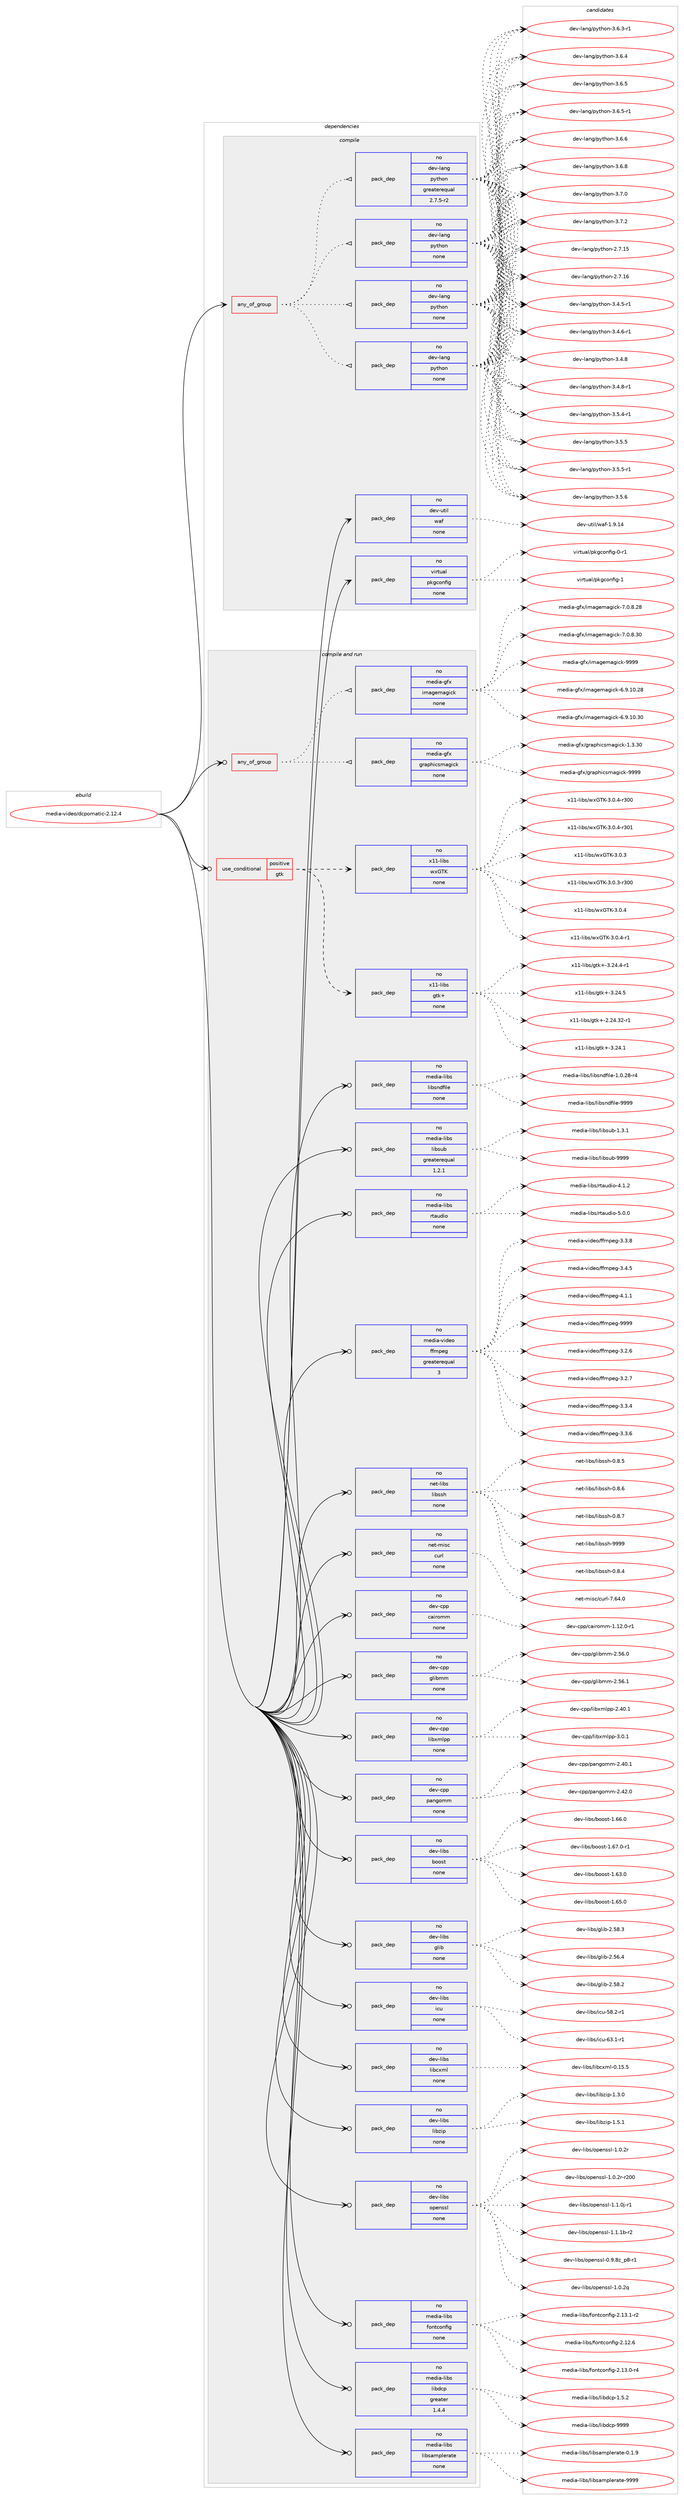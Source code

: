 digraph prolog {

# *************
# Graph options
# *************

newrank=true;
concentrate=true;
compound=true;
graph [rankdir=LR,fontname=Helvetica,fontsize=10,ranksep=1.5];#, ranksep=2.5, nodesep=0.2];
edge  [arrowhead=vee];
node  [fontname=Helvetica,fontsize=10];

# **********
# The ebuild
# **********

subgraph cluster_leftcol {
color=gray;
rank=same;
label=<<i>ebuild</i>>;
id [label="media-video/dcpomatic-2.12.4", color=red, width=4, href="../media-video/dcpomatic-2.12.4.svg"];
}

# ****************
# The dependencies
# ****************

subgraph cluster_midcol {
color=gray;
label=<<i>dependencies</i>>;
subgraph cluster_compile {
fillcolor="#eeeeee";
style=filled;
label=<<i>compile</i>>;
subgraph any25638 {
dependency1635309 [label=<<TABLE BORDER="0" CELLBORDER="1" CELLSPACING="0" CELLPADDING="4"><TR><TD CELLPADDING="10">any_of_group</TD></TR></TABLE>>, shape=none, color=red];subgraph pack1169467 {
dependency1635310 [label=<<TABLE BORDER="0" CELLBORDER="1" CELLSPACING="0" CELLPADDING="4" WIDTH="220"><TR><TD ROWSPAN="6" CELLPADDING="30">pack_dep</TD></TR><TR><TD WIDTH="110">no</TD></TR><TR><TD>dev-lang</TD></TR><TR><TD>python</TD></TR><TR><TD>none</TD></TR><TR><TD></TD></TR></TABLE>>, shape=none, color=blue];
}
dependency1635309:e -> dependency1635310:w [weight=20,style="dotted",arrowhead="oinv"];
subgraph pack1169468 {
dependency1635311 [label=<<TABLE BORDER="0" CELLBORDER="1" CELLSPACING="0" CELLPADDING="4" WIDTH="220"><TR><TD ROWSPAN="6" CELLPADDING="30">pack_dep</TD></TR><TR><TD WIDTH="110">no</TD></TR><TR><TD>dev-lang</TD></TR><TR><TD>python</TD></TR><TR><TD>none</TD></TR><TR><TD></TD></TR></TABLE>>, shape=none, color=blue];
}
dependency1635309:e -> dependency1635311:w [weight=20,style="dotted",arrowhead="oinv"];
subgraph pack1169469 {
dependency1635312 [label=<<TABLE BORDER="0" CELLBORDER="1" CELLSPACING="0" CELLPADDING="4" WIDTH="220"><TR><TD ROWSPAN="6" CELLPADDING="30">pack_dep</TD></TR><TR><TD WIDTH="110">no</TD></TR><TR><TD>dev-lang</TD></TR><TR><TD>python</TD></TR><TR><TD>none</TD></TR><TR><TD></TD></TR></TABLE>>, shape=none, color=blue];
}
dependency1635309:e -> dependency1635312:w [weight=20,style="dotted",arrowhead="oinv"];
subgraph pack1169470 {
dependency1635313 [label=<<TABLE BORDER="0" CELLBORDER="1" CELLSPACING="0" CELLPADDING="4" WIDTH="220"><TR><TD ROWSPAN="6" CELLPADDING="30">pack_dep</TD></TR><TR><TD WIDTH="110">no</TD></TR><TR><TD>dev-lang</TD></TR><TR><TD>python</TD></TR><TR><TD>greaterequal</TD></TR><TR><TD>2.7.5-r2</TD></TR></TABLE>>, shape=none, color=blue];
}
dependency1635309:e -> dependency1635313:w [weight=20,style="dotted",arrowhead="oinv"];
}
id:e -> dependency1635309:w [weight=20,style="solid",arrowhead="vee"];
subgraph pack1169471 {
dependency1635314 [label=<<TABLE BORDER="0" CELLBORDER="1" CELLSPACING="0" CELLPADDING="4" WIDTH="220"><TR><TD ROWSPAN="6" CELLPADDING="30">pack_dep</TD></TR><TR><TD WIDTH="110">no</TD></TR><TR><TD>dev-util</TD></TR><TR><TD>waf</TD></TR><TR><TD>none</TD></TR><TR><TD></TD></TR></TABLE>>, shape=none, color=blue];
}
id:e -> dependency1635314:w [weight=20,style="solid",arrowhead="vee"];
subgraph pack1169472 {
dependency1635315 [label=<<TABLE BORDER="0" CELLBORDER="1" CELLSPACING="0" CELLPADDING="4" WIDTH="220"><TR><TD ROWSPAN="6" CELLPADDING="30">pack_dep</TD></TR><TR><TD WIDTH="110">no</TD></TR><TR><TD>virtual</TD></TR><TR><TD>pkgconfig</TD></TR><TR><TD>none</TD></TR><TR><TD></TD></TR></TABLE>>, shape=none, color=blue];
}
id:e -> dependency1635315:w [weight=20,style="solid",arrowhead="vee"];
}
subgraph cluster_compileandrun {
fillcolor="#eeeeee";
style=filled;
label=<<i>compile and run</i>>;
subgraph any25639 {
dependency1635316 [label=<<TABLE BORDER="0" CELLBORDER="1" CELLSPACING="0" CELLPADDING="4"><TR><TD CELLPADDING="10">any_of_group</TD></TR></TABLE>>, shape=none, color=red];subgraph pack1169473 {
dependency1635317 [label=<<TABLE BORDER="0" CELLBORDER="1" CELLSPACING="0" CELLPADDING="4" WIDTH="220"><TR><TD ROWSPAN="6" CELLPADDING="30">pack_dep</TD></TR><TR><TD WIDTH="110">no</TD></TR><TR><TD>media-gfx</TD></TR><TR><TD>graphicsmagick</TD></TR><TR><TD>none</TD></TR><TR><TD></TD></TR></TABLE>>, shape=none, color=blue];
}
dependency1635316:e -> dependency1635317:w [weight=20,style="dotted",arrowhead="oinv"];
subgraph pack1169474 {
dependency1635318 [label=<<TABLE BORDER="0" CELLBORDER="1" CELLSPACING="0" CELLPADDING="4" WIDTH="220"><TR><TD ROWSPAN="6" CELLPADDING="30">pack_dep</TD></TR><TR><TD WIDTH="110">no</TD></TR><TR><TD>media-gfx</TD></TR><TR><TD>imagemagick</TD></TR><TR><TD>none</TD></TR><TR><TD></TD></TR></TABLE>>, shape=none, color=blue];
}
dependency1635316:e -> dependency1635318:w [weight=20,style="dotted",arrowhead="oinv"];
}
id:e -> dependency1635316:w [weight=20,style="solid",arrowhead="odotvee"];
subgraph cond439434 {
dependency1635319 [label=<<TABLE BORDER="0" CELLBORDER="1" CELLSPACING="0" CELLPADDING="4"><TR><TD ROWSPAN="3" CELLPADDING="10">use_conditional</TD></TR><TR><TD>positive</TD></TR><TR><TD>gtk</TD></TR></TABLE>>, shape=none, color=red];
subgraph pack1169475 {
dependency1635320 [label=<<TABLE BORDER="0" CELLBORDER="1" CELLSPACING="0" CELLPADDING="4" WIDTH="220"><TR><TD ROWSPAN="6" CELLPADDING="30">pack_dep</TD></TR><TR><TD WIDTH="110">no</TD></TR><TR><TD>x11-libs</TD></TR><TR><TD>gtk+</TD></TR><TR><TD>none</TD></TR><TR><TD></TD></TR></TABLE>>, shape=none, color=blue];
}
dependency1635319:e -> dependency1635320:w [weight=20,style="dashed",arrowhead="vee"];
subgraph pack1169476 {
dependency1635321 [label=<<TABLE BORDER="0" CELLBORDER="1" CELLSPACING="0" CELLPADDING="4" WIDTH="220"><TR><TD ROWSPAN="6" CELLPADDING="30">pack_dep</TD></TR><TR><TD WIDTH="110">no</TD></TR><TR><TD>x11-libs</TD></TR><TR><TD>wxGTK</TD></TR><TR><TD>none</TD></TR><TR><TD></TD></TR></TABLE>>, shape=none, color=blue];
}
dependency1635319:e -> dependency1635321:w [weight=20,style="dashed",arrowhead="vee"];
}
id:e -> dependency1635319:w [weight=20,style="solid",arrowhead="odotvee"];
subgraph pack1169477 {
dependency1635322 [label=<<TABLE BORDER="0" CELLBORDER="1" CELLSPACING="0" CELLPADDING="4" WIDTH="220"><TR><TD ROWSPAN="6" CELLPADDING="30">pack_dep</TD></TR><TR><TD WIDTH="110">no</TD></TR><TR><TD>dev-cpp</TD></TR><TR><TD>cairomm</TD></TR><TR><TD>none</TD></TR><TR><TD></TD></TR></TABLE>>, shape=none, color=blue];
}
id:e -> dependency1635322:w [weight=20,style="solid",arrowhead="odotvee"];
subgraph pack1169478 {
dependency1635323 [label=<<TABLE BORDER="0" CELLBORDER="1" CELLSPACING="0" CELLPADDING="4" WIDTH="220"><TR><TD ROWSPAN="6" CELLPADDING="30">pack_dep</TD></TR><TR><TD WIDTH="110">no</TD></TR><TR><TD>dev-cpp</TD></TR><TR><TD>glibmm</TD></TR><TR><TD>none</TD></TR><TR><TD></TD></TR></TABLE>>, shape=none, color=blue];
}
id:e -> dependency1635323:w [weight=20,style="solid",arrowhead="odotvee"];
subgraph pack1169479 {
dependency1635324 [label=<<TABLE BORDER="0" CELLBORDER="1" CELLSPACING="0" CELLPADDING="4" WIDTH="220"><TR><TD ROWSPAN="6" CELLPADDING="30">pack_dep</TD></TR><TR><TD WIDTH="110">no</TD></TR><TR><TD>dev-cpp</TD></TR><TR><TD>libxmlpp</TD></TR><TR><TD>none</TD></TR><TR><TD></TD></TR></TABLE>>, shape=none, color=blue];
}
id:e -> dependency1635324:w [weight=20,style="solid",arrowhead="odotvee"];
subgraph pack1169480 {
dependency1635325 [label=<<TABLE BORDER="0" CELLBORDER="1" CELLSPACING="0" CELLPADDING="4" WIDTH="220"><TR><TD ROWSPAN="6" CELLPADDING="30">pack_dep</TD></TR><TR><TD WIDTH="110">no</TD></TR><TR><TD>dev-cpp</TD></TR><TR><TD>pangomm</TD></TR><TR><TD>none</TD></TR><TR><TD></TD></TR></TABLE>>, shape=none, color=blue];
}
id:e -> dependency1635325:w [weight=20,style="solid",arrowhead="odotvee"];
subgraph pack1169481 {
dependency1635326 [label=<<TABLE BORDER="0" CELLBORDER="1" CELLSPACING="0" CELLPADDING="4" WIDTH="220"><TR><TD ROWSPAN="6" CELLPADDING="30">pack_dep</TD></TR><TR><TD WIDTH="110">no</TD></TR><TR><TD>dev-libs</TD></TR><TR><TD>boost</TD></TR><TR><TD>none</TD></TR><TR><TD></TD></TR></TABLE>>, shape=none, color=blue];
}
id:e -> dependency1635326:w [weight=20,style="solid",arrowhead="odotvee"];
subgraph pack1169482 {
dependency1635327 [label=<<TABLE BORDER="0" CELLBORDER="1" CELLSPACING="0" CELLPADDING="4" WIDTH="220"><TR><TD ROWSPAN="6" CELLPADDING="30">pack_dep</TD></TR><TR><TD WIDTH="110">no</TD></TR><TR><TD>dev-libs</TD></TR><TR><TD>glib</TD></TR><TR><TD>none</TD></TR><TR><TD></TD></TR></TABLE>>, shape=none, color=blue];
}
id:e -> dependency1635327:w [weight=20,style="solid",arrowhead="odotvee"];
subgraph pack1169483 {
dependency1635328 [label=<<TABLE BORDER="0" CELLBORDER="1" CELLSPACING="0" CELLPADDING="4" WIDTH="220"><TR><TD ROWSPAN="6" CELLPADDING="30">pack_dep</TD></TR><TR><TD WIDTH="110">no</TD></TR><TR><TD>dev-libs</TD></TR><TR><TD>icu</TD></TR><TR><TD>none</TD></TR><TR><TD></TD></TR></TABLE>>, shape=none, color=blue];
}
id:e -> dependency1635328:w [weight=20,style="solid",arrowhead="odotvee"];
subgraph pack1169484 {
dependency1635329 [label=<<TABLE BORDER="0" CELLBORDER="1" CELLSPACING="0" CELLPADDING="4" WIDTH="220"><TR><TD ROWSPAN="6" CELLPADDING="30">pack_dep</TD></TR><TR><TD WIDTH="110">no</TD></TR><TR><TD>dev-libs</TD></TR><TR><TD>libcxml</TD></TR><TR><TD>none</TD></TR><TR><TD></TD></TR></TABLE>>, shape=none, color=blue];
}
id:e -> dependency1635329:w [weight=20,style="solid",arrowhead="odotvee"];
subgraph pack1169485 {
dependency1635330 [label=<<TABLE BORDER="0" CELLBORDER="1" CELLSPACING="0" CELLPADDING="4" WIDTH="220"><TR><TD ROWSPAN="6" CELLPADDING="30">pack_dep</TD></TR><TR><TD WIDTH="110">no</TD></TR><TR><TD>dev-libs</TD></TR><TR><TD>libzip</TD></TR><TR><TD>none</TD></TR><TR><TD></TD></TR></TABLE>>, shape=none, color=blue];
}
id:e -> dependency1635330:w [weight=20,style="solid",arrowhead="odotvee"];
subgraph pack1169486 {
dependency1635331 [label=<<TABLE BORDER="0" CELLBORDER="1" CELLSPACING="0" CELLPADDING="4" WIDTH="220"><TR><TD ROWSPAN="6" CELLPADDING="30">pack_dep</TD></TR><TR><TD WIDTH="110">no</TD></TR><TR><TD>dev-libs</TD></TR><TR><TD>openssl</TD></TR><TR><TD>none</TD></TR><TR><TD></TD></TR></TABLE>>, shape=none, color=blue];
}
id:e -> dependency1635331:w [weight=20,style="solid",arrowhead="odotvee"];
subgraph pack1169487 {
dependency1635332 [label=<<TABLE BORDER="0" CELLBORDER="1" CELLSPACING="0" CELLPADDING="4" WIDTH="220"><TR><TD ROWSPAN="6" CELLPADDING="30">pack_dep</TD></TR><TR><TD WIDTH="110">no</TD></TR><TR><TD>media-libs</TD></TR><TR><TD>fontconfig</TD></TR><TR><TD>none</TD></TR><TR><TD></TD></TR></TABLE>>, shape=none, color=blue];
}
id:e -> dependency1635332:w [weight=20,style="solid",arrowhead="odotvee"];
subgraph pack1169488 {
dependency1635333 [label=<<TABLE BORDER="0" CELLBORDER="1" CELLSPACING="0" CELLPADDING="4" WIDTH="220"><TR><TD ROWSPAN="6" CELLPADDING="30">pack_dep</TD></TR><TR><TD WIDTH="110">no</TD></TR><TR><TD>media-libs</TD></TR><TR><TD>libdcp</TD></TR><TR><TD>greater</TD></TR><TR><TD>1.4.4</TD></TR></TABLE>>, shape=none, color=blue];
}
id:e -> dependency1635333:w [weight=20,style="solid",arrowhead="odotvee"];
subgraph pack1169489 {
dependency1635334 [label=<<TABLE BORDER="0" CELLBORDER="1" CELLSPACING="0" CELLPADDING="4" WIDTH="220"><TR><TD ROWSPAN="6" CELLPADDING="30">pack_dep</TD></TR><TR><TD WIDTH="110">no</TD></TR><TR><TD>media-libs</TD></TR><TR><TD>libsamplerate</TD></TR><TR><TD>none</TD></TR><TR><TD></TD></TR></TABLE>>, shape=none, color=blue];
}
id:e -> dependency1635334:w [weight=20,style="solid",arrowhead="odotvee"];
subgraph pack1169490 {
dependency1635335 [label=<<TABLE BORDER="0" CELLBORDER="1" CELLSPACING="0" CELLPADDING="4" WIDTH="220"><TR><TD ROWSPAN="6" CELLPADDING="30">pack_dep</TD></TR><TR><TD WIDTH="110">no</TD></TR><TR><TD>media-libs</TD></TR><TR><TD>libsndfile</TD></TR><TR><TD>none</TD></TR><TR><TD></TD></TR></TABLE>>, shape=none, color=blue];
}
id:e -> dependency1635335:w [weight=20,style="solid",arrowhead="odotvee"];
subgraph pack1169491 {
dependency1635336 [label=<<TABLE BORDER="0" CELLBORDER="1" CELLSPACING="0" CELLPADDING="4" WIDTH="220"><TR><TD ROWSPAN="6" CELLPADDING="30">pack_dep</TD></TR><TR><TD WIDTH="110">no</TD></TR><TR><TD>media-libs</TD></TR><TR><TD>libsub</TD></TR><TR><TD>greaterequal</TD></TR><TR><TD>1.2.1</TD></TR></TABLE>>, shape=none, color=blue];
}
id:e -> dependency1635336:w [weight=20,style="solid",arrowhead="odotvee"];
subgraph pack1169492 {
dependency1635337 [label=<<TABLE BORDER="0" CELLBORDER="1" CELLSPACING="0" CELLPADDING="4" WIDTH="220"><TR><TD ROWSPAN="6" CELLPADDING="30">pack_dep</TD></TR><TR><TD WIDTH="110">no</TD></TR><TR><TD>media-libs</TD></TR><TR><TD>rtaudio</TD></TR><TR><TD>none</TD></TR><TR><TD></TD></TR></TABLE>>, shape=none, color=blue];
}
id:e -> dependency1635337:w [weight=20,style="solid",arrowhead="odotvee"];
subgraph pack1169493 {
dependency1635338 [label=<<TABLE BORDER="0" CELLBORDER="1" CELLSPACING="0" CELLPADDING="4" WIDTH="220"><TR><TD ROWSPAN="6" CELLPADDING="30">pack_dep</TD></TR><TR><TD WIDTH="110">no</TD></TR><TR><TD>media-video</TD></TR><TR><TD>ffmpeg</TD></TR><TR><TD>greaterequal</TD></TR><TR><TD>3</TD></TR></TABLE>>, shape=none, color=blue];
}
id:e -> dependency1635338:w [weight=20,style="solid",arrowhead="odotvee"];
subgraph pack1169494 {
dependency1635339 [label=<<TABLE BORDER="0" CELLBORDER="1" CELLSPACING="0" CELLPADDING="4" WIDTH="220"><TR><TD ROWSPAN="6" CELLPADDING="30">pack_dep</TD></TR><TR><TD WIDTH="110">no</TD></TR><TR><TD>net-libs</TD></TR><TR><TD>libssh</TD></TR><TR><TD>none</TD></TR><TR><TD></TD></TR></TABLE>>, shape=none, color=blue];
}
id:e -> dependency1635339:w [weight=20,style="solid",arrowhead="odotvee"];
subgraph pack1169495 {
dependency1635340 [label=<<TABLE BORDER="0" CELLBORDER="1" CELLSPACING="0" CELLPADDING="4" WIDTH="220"><TR><TD ROWSPAN="6" CELLPADDING="30">pack_dep</TD></TR><TR><TD WIDTH="110">no</TD></TR><TR><TD>net-misc</TD></TR><TR><TD>curl</TD></TR><TR><TD>none</TD></TR><TR><TD></TD></TR></TABLE>>, shape=none, color=blue];
}
id:e -> dependency1635340:w [weight=20,style="solid",arrowhead="odotvee"];
}
subgraph cluster_run {
fillcolor="#eeeeee";
style=filled;
label=<<i>run</i>>;
}
}

# **************
# The candidates
# **************

subgraph cluster_choices {
rank=same;
color=gray;
label=<<i>candidates</i>>;

subgraph choice1169467 {
color=black;
nodesep=1;
choice10010111845108971101034711212111610411111045504655464953 [label="dev-lang/python-2.7.15", color=red, width=4,href="../dev-lang/python-2.7.15.svg"];
choice10010111845108971101034711212111610411111045504655464954 [label="dev-lang/python-2.7.16", color=red, width=4,href="../dev-lang/python-2.7.16.svg"];
choice1001011184510897110103471121211161041111104551465246534511449 [label="dev-lang/python-3.4.5-r1", color=red, width=4,href="../dev-lang/python-3.4.5-r1.svg"];
choice1001011184510897110103471121211161041111104551465246544511449 [label="dev-lang/python-3.4.6-r1", color=red, width=4,href="../dev-lang/python-3.4.6-r1.svg"];
choice100101118451089711010347112121116104111110455146524656 [label="dev-lang/python-3.4.8", color=red, width=4,href="../dev-lang/python-3.4.8.svg"];
choice1001011184510897110103471121211161041111104551465246564511449 [label="dev-lang/python-3.4.8-r1", color=red, width=4,href="../dev-lang/python-3.4.8-r1.svg"];
choice1001011184510897110103471121211161041111104551465346524511449 [label="dev-lang/python-3.5.4-r1", color=red, width=4,href="../dev-lang/python-3.5.4-r1.svg"];
choice100101118451089711010347112121116104111110455146534653 [label="dev-lang/python-3.5.5", color=red, width=4,href="../dev-lang/python-3.5.5.svg"];
choice1001011184510897110103471121211161041111104551465346534511449 [label="dev-lang/python-3.5.5-r1", color=red, width=4,href="../dev-lang/python-3.5.5-r1.svg"];
choice100101118451089711010347112121116104111110455146534654 [label="dev-lang/python-3.5.6", color=red, width=4,href="../dev-lang/python-3.5.6.svg"];
choice1001011184510897110103471121211161041111104551465446514511449 [label="dev-lang/python-3.6.3-r1", color=red, width=4,href="../dev-lang/python-3.6.3-r1.svg"];
choice100101118451089711010347112121116104111110455146544652 [label="dev-lang/python-3.6.4", color=red, width=4,href="../dev-lang/python-3.6.4.svg"];
choice100101118451089711010347112121116104111110455146544653 [label="dev-lang/python-3.6.5", color=red, width=4,href="../dev-lang/python-3.6.5.svg"];
choice1001011184510897110103471121211161041111104551465446534511449 [label="dev-lang/python-3.6.5-r1", color=red, width=4,href="../dev-lang/python-3.6.5-r1.svg"];
choice100101118451089711010347112121116104111110455146544654 [label="dev-lang/python-3.6.6", color=red, width=4,href="../dev-lang/python-3.6.6.svg"];
choice100101118451089711010347112121116104111110455146544656 [label="dev-lang/python-3.6.8", color=red, width=4,href="../dev-lang/python-3.6.8.svg"];
choice100101118451089711010347112121116104111110455146554648 [label="dev-lang/python-3.7.0", color=red, width=4,href="../dev-lang/python-3.7.0.svg"];
choice100101118451089711010347112121116104111110455146554650 [label="dev-lang/python-3.7.2", color=red, width=4,href="../dev-lang/python-3.7.2.svg"];
dependency1635310:e -> choice10010111845108971101034711212111610411111045504655464953:w [style=dotted,weight="100"];
dependency1635310:e -> choice10010111845108971101034711212111610411111045504655464954:w [style=dotted,weight="100"];
dependency1635310:e -> choice1001011184510897110103471121211161041111104551465246534511449:w [style=dotted,weight="100"];
dependency1635310:e -> choice1001011184510897110103471121211161041111104551465246544511449:w [style=dotted,weight="100"];
dependency1635310:e -> choice100101118451089711010347112121116104111110455146524656:w [style=dotted,weight="100"];
dependency1635310:e -> choice1001011184510897110103471121211161041111104551465246564511449:w [style=dotted,weight="100"];
dependency1635310:e -> choice1001011184510897110103471121211161041111104551465346524511449:w [style=dotted,weight="100"];
dependency1635310:e -> choice100101118451089711010347112121116104111110455146534653:w [style=dotted,weight="100"];
dependency1635310:e -> choice1001011184510897110103471121211161041111104551465346534511449:w [style=dotted,weight="100"];
dependency1635310:e -> choice100101118451089711010347112121116104111110455146534654:w [style=dotted,weight="100"];
dependency1635310:e -> choice1001011184510897110103471121211161041111104551465446514511449:w [style=dotted,weight="100"];
dependency1635310:e -> choice100101118451089711010347112121116104111110455146544652:w [style=dotted,weight="100"];
dependency1635310:e -> choice100101118451089711010347112121116104111110455146544653:w [style=dotted,weight="100"];
dependency1635310:e -> choice1001011184510897110103471121211161041111104551465446534511449:w [style=dotted,weight="100"];
dependency1635310:e -> choice100101118451089711010347112121116104111110455146544654:w [style=dotted,weight="100"];
dependency1635310:e -> choice100101118451089711010347112121116104111110455146544656:w [style=dotted,weight="100"];
dependency1635310:e -> choice100101118451089711010347112121116104111110455146554648:w [style=dotted,weight="100"];
dependency1635310:e -> choice100101118451089711010347112121116104111110455146554650:w [style=dotted,weight="100"];
}
subgraph choice1169468 {
color=black;
nodesep=1;
choice10010111845108971101034711212111610411111045504655464953 [label="dev-lang/python-2.7.15", color=red, width=4,href="../dev-lang/python-2.7.15.svg"];
choice10010111845108971101034711212111610411111045504655464954 [label="dev-lang/python-2.7.16", color=red, width=4,href="../dev-lang/python-2.7.16.svg"];
choice1001011184510897110103471121211161041111104551465246534511449 [label="dev-lang/python-3.4.5-r1", color=red, width=4,href="../dev-lang/python-3.4.5-r1.svg"];
choice1001011184510897110103471121211161041111104551465246544511449 [label="dev-lang/python-3.4.6-r1", color=red, width=4,href="../dev-lang/python-3.4.6-r1.svg"];
choice100101118451089711010347112121116104111110455146524656 [label="dev-lang/python-3.4.8", color=red, width=4,href="../dev-lang/python-3.4.8.svg"];
choice1001011184510897110103471121211161041111104551465246564511449 [label="dev-lang/python-3.4.8-r1", color=red, width=4,href="../dev-lang/python-3.4.8-r1.svg"];
choice1001011184510897110103471121211161041111104551465346524511449 [label="dev-lang/python-3.5.4-r1", color=red, width=4,href="../dev-lang/python-3.5.4-r1.svg"];
choice100101118451089711010347112121116104111110455146534653 [label="dev-lang/python-3.5.5", color=red, width=4,href="../dev-lang/python-3.5.5.svg"];
choice1001011184510897110103471121211161041111104551465346534511449 [label="dev-lang/python-3.5.5-r1", color=red, width=4,href="../dev-lang/python-3.5.5-r1.svg"];
choice100101118451089711010347112121116104111110455146534654 [label="dev-lang/python-3.5.6", color=red, width=4,href="../dev-lang/python-3.5.6.svg"];
choice1001011184510897110103471121211161041111104551465446514511449 [label="dev-lang/python-3.6.3-r1", color=red, width=4,href="../dev-lang/python-3.6.3-r1.svg"];
choice100101118451089711010347112121116104111110455146544652 [label="dev-lang/python-3.6.4", color=red, width=4,href="../dev-lang/python-3.6.4.svg"];
choice100101118451089711010347112121116104111110455146544653 [label="dev-lang/python-3.6.5", color=red, width=4,href="../dev-lang/python-3.6.5.svg"];
choice1001011184510897110103471121211161041111104551465446534511449 [label="dev-lang/python-3.6.5-r1", color=red, width=4,href="../dev-lang/python-3.6.5-r1.svg"];
choice100101118451089711010347112121116104111110455146544654 [label="dev-lang/python-3.6.6", color=red, width=4,href="../dev-lang/python-3.6.6.svg"];
choice100101118451089711010347112121116104111110455146544656 [label="dev-lang/python-3.6.8", color=red, width=4,href="../dev-lang/python-3.6.8.svg"];
choice100101118451089711010347112121116104111110455146554648 [label="dev-lang/python-3.7.0", color=red, width=4,href="../dev-lang/python-3.7.0.svg"];
choice100101118451089711010347112121116104111110455146554650 [label="dev-lang/python-3.7.2", color=red, width=4,href="../dev-lang/python-3.7.2.svg"];
dependency1635311:e -> choice10010111845108971101034711212111610411111045504655464953:w [style=dotted,weight="100"];
dependency1635311:e -> choice10010111845108971101034711212111610411111045504655464954:w [style=dotted,weight="100"];
dependency1635311:e -> choice1001011184510897110103471121211161041111104551465246534511449:w [style=dotted,weight="100"];
dependency1635311:e -> choice1001011184510897110103471121211161041111104551465246544511449:w [style=dotted,weight="100"];
dependency1635311:e -> choice100101118451089711010347112121116104111110455146524656:w [style=dotted,weight="100"];
dependency1635311:e -> choice1001011184510897110103471121211161041111104551465246564511449:w [style=dotted,weight="100"];
dependency1635311:e -> choice1001011184510897110103471121211161041111104551465346524511449:w [style=dotted,weight="100"];
dependency1635311:e -> choice100101118451089711010347112121116104111110455146534653:w [style=dotted,weight="100"];
dependency1635311:e -> choice1001011184510897110103471121211161041111104551465346534511449:w [style=dotted,weight="100"];
dependency1635311:e -> choice100101118451089711010347112121116104111110455146534654:w [style=dotted,weight="100"];
dependency1635311:e -> choice1001011184510897110103471121211161041111104551465446514511449:w [style=dotted,weight="100"];
dependency1635311:e -> choice100101118451089711010347112121116104111110455146544652:w [style=dotted,weight="100"];
dependency1635311:e -> choice100101118451089711010347112121116104111110455146544653:w [style=dotted,weight="100"];
dependency1635311:e -> choice1001011184510897110103471121211161041111104551465446534511449:w [style=dotted,weight="100"];
dependency1635311:e -> choice100101118451089711010347112121116104111110455146544654:w [style=dotted,weight="100"];
dependency1635311:e -> choice100101118451089711010347112121116104111110455146544656:w [style=dotted,weight="100"];
dependency1635311:e -> choice100101118451089711010347112121116104111110455146554648:w [style=dotted,weight="100"];
dependency1635311:e -> choice100101118451089711010347112121116104111110455146554650:w [style=dotted,weight="100"];
}
subgraph choice1169469 {
color=black;
nodesep=1;
choice10010111845108971101034711212111610411111045504655464953 [label="dev-lang/python-2.7.15", color=red, width=4,href="../dev-lang/python-2.7.15.svg"];
choice10010111845108971101034711212111610411111045504655464954 [label="dev-lang/python-2.7.16", color=red, width=4,href="../dev-lang/python-2.7.16.svg"];
choice1001011184510897110103471121211161041111104551465246534511449 [label="dev-lang/python-3.4.5-r1", color=red, width=4,href="../dev-lang/python-3.4.5-r1.svg"];
choice1001011184510897110103471121211161041111104551465246544511449 [label="dev-lang/python-3.4.6-r1", color=red, width=4,href="../dev-lang/python-3.4.6-r1.svg"];
choice100101118451089711010347112121116104111110455146524656 [label="dev-lang/python-3.4.8", color=red, width=4,href="../dev-lang/python-3.4.8.svg"];
choice1001011184510897110103471121211161041111104551465246564511449 [label="dev-lang/python-3.4.8-r1", color=red, width=4,href="../dev-lang/python-3.4.8-r1.svg"];
choice1001011184510897110103471121211161041111104551465346524511449 [label="dev-lang/python-3.5.4-r1", color=red, width=4,href="../dev-lang/python-3.5.4-r1.svg"];
choice100101118451089711010347112121116104111110455146534653 [label="dev-lang/python-3.5.5", color=red, width=4,href="../dev-lang/python-3.5.5.svg"];
choice1001011184510897110103471121211161041111104551465346534511449 [label="dev-lang/python-3.5.5-r1", color=red, width=4,href="../dev-lang/python-3.5.5-r1.svg"];
choice100101118451089711010347112121116104111110455146534654 [label="dev-lang/python-3.5.6", color=red, width=4,href="../dev-lang/python-3.5.6.svg"];
choice1001011184510897110103471121211161041111104551465446514511449 [label="dev-lang/python-3.6.3-r1", color=red, width=4,href="../dev-lang/python-3.6.3-r1.svg"];
choice100101118451089711010347112121116104111110455146544652 [label="dev-lang/python-3.6.4", color=red, width=4,href="../dev-lang/python-3.6.4.svg"];
choice100101118451089711010347112121116104111110455146544653 [label="dev-lang/python-3.6.5", color=red, width=4,href="../dev-lang/python-3.6.5.svg"];
choice1001011184510897110103471121211161041111104551465446534511449 [label="dev-lang/python-3.6.5-r1", color=red, width=4,href="../dev-lang/python-3.6.5-r1.svg"];
choice100101118451089711010347112121116104111110455146544654 [label="dev-lang/python-3.6.6", color=red, width=4,href="../dev-lang/python-3.6.6.svg"];
choice100101118451089711010347112121116104111110455146544656 [label="dev-lang/python-3.6.8", color=red, width=4,href="../dev-lang/python-3.6.8.svg"];
choice100101118451089711010347112121116104111110455146554648 [label="dev-lang/python-3.7.0", color=red, width=4,href="../dev-lang/python-3.7.0.svg"];
choice100101118451089711010347112121116104111110455146554650 [label="dev-lang/python-3.7.2", color=red, width=4,href="../dev-lang/python-3.7.2.svg"];
dependency1635312:e -> choice10010111845108971101034711212111610411111045504655464953:w [style=dotted,weight="100"];
dependency1635312:e -> choice10010111845108971101034711212111610411111045504655464954:w [style=dotted,weight="100"];
dependency1635312:e -> choice1001011184510897110103471121211161041111104551465246534511449:w [style=dotted,weight="100"];
dependency1635312:e -> choice1001011184510897110103471121211161041111104551465246544511449:w [style=dotted,weight="100"];
dependency1635312:e -> choice100101118451089711010347112121116104111110455146524656:w [style=dotted,weight="100"];
dependency1635312:e -> choice1001011184510897110103471121211161041111104551465246564511449:w [style=dotted,weight="100"];
dependency1635312:e -> choice1001011184510897110103471121211161041111104551465346524511449:w [style=dotted,weight="100"];
dependency1635312:e -> choice100101118451089711010347112121116104111110455146534653:w [style=dotted,weight="100"];
dependency1635312:e -> choice1001011184510897110103471121211161041111104551465346534511449:w [style=dotted,weight="100"];
dependency1635312:e -> choice100101118451089711010347112121116104111110455146534654:w [style=dotted,weight="100"];
dependency1635312:e -> choice1001011184510897110103471121211161041111104551465446514511449:w [style=dotted,weight="100"];
dependency1635312:e -> choice100101118451089711010347112121116104111110455146544652:w [style=dotted,weight="100"];
dependency1635312:e -> choice100101118451089711010347112121116104111110455146544653:w [style=dotted,weight="100"];
dependency1635312:e -> choice1001011184510897110103471121211161041111104551465446534511449:w [style=dotted,weight="100"];
dependency1635312:e -> choice100101118451089711010347112121116104111110455146544654:w [style=dotted,weight="100"];
dependency1635312:e -> choice100101118451089711010347112121116104111110455146544656:w [style=dotted,weight="100"];
dependency1635312:e -> choice100101118451089711010347112121116104111110455146554648:w [style=dotted,weight="100"];
dependency1635312:e -> choice100101118451089711010347112121116104111110455146554650:w [style=dotted,weight="100"];
}
subgraph choice1169470 {
color=black;
nodesep=1;
choice10010111845108971101034711212111610411111045504655464953 [label="dev-lang/python-2.7.15", color=red, width=4,href="../dev-lang/python-2.7.15.svg"];
choice10010111845108971101034711212111610411111045504655464954 [label="dev-lang/python-2.7.16", color=red, width=4,href="../dev-lang/python-2.7.16.svg"];
choice1001011184510897110103471121211161041111104551465246534511449 [label="dev-lang/python-3.4.5-r1", color=red, width=4,href="../dev-lang/python-3.4.5-r1.svg"];
choice1001011184510897110103471121211161041111104551465246544511449 [label="dev-lang/python-3.4.6-r1", color=red, width=4,href="../dev-lang/python-3.4.6-r1.svg"];
choice100101118451089711010347112121116104111110455146524656 [label="dev-lang/python-3.4.8", color=red, width=4,href="../dev-lang/python-3.4.8.svg"];
choice1001011184510897110103471121211161041111104551465246564511449 [label="dev-lang/python-3.4.8-r1", color=red, width=4,href="../dev-lang/python-3.4.8-r1.svg"];
choice1001011184510897110103471121211161041111104551465346524511449 [label="dev-lang/python-3.5.4-r1", color=red, width=4,href="../dev-lang/python-3.5.4-r1.svg"];
choice100101118451089711010347112121116104111110455146534653 [label="dev-lang/python-3.5.5", color=red, width=4,href="../dev-lang/python-3.5.5.svg"];
choice1001011184510897110103471121211161041111104551465346534511449 [label="dev-lang/python-3.5.5-r1", color=red, width=4,href="../dev-lang/python-3.5.5-r1.svg"];
choice100101118451089711010347112121116104111110455146534654 [label="dev-lang/python-3.5.6", color=red, width=4,href="../dev-lang/python-3.5.6.svg"];
choice1001011184510897110103471121211161041111104551465446514511449 [label="dev-lang/python-3.6.3-r1", color=red, width=4,href="../dev-lang/python-3.6.3-r1.svg"];
choice100101118451089711010347112121116104111110455146544652 [label="dev-lang/python-3.6.4", color=red, width=4,href="../dev-lang/python-3.6.4.svg"];
choice100101118451089711010347112121116104111110455146544653 [label="dev-lang/python-3.6.5", color=red, width=4,href="../dev-lang/python-3.6.5.svg"];
choice1001011184510897110103471121211161041111104551465446534511449 [label="dev-lang/python-3.6.5-r1", color=red, width=4,href="../dev-lang/python-3.6.5-r1.svg"];
choice100101118451089711010347112121116104111110455146544654 [label="dev-lang/python-3.6.6", color=red, width=4,href="../dev-lang/python-3.6.6.svg"];
choice100101118451089711010347112121116104111110455146544656 [label="dev-lang/python-3.6.8", color=red, width=4,href="../dev-lang/python-3.6.8.svg"];
choice100101118451089711010347112121116104111110455146554648 [label="dev-lang/python-3.7.0", color=red, width=4,href="../dev-lang/python-3.7.0.svg"];
choice100101118451089711010347112121116104111110455146554650 [label="dev-lang/python-3.7.2", color=red, width=4,href="../dev-lang/python-3.7.2.svg"];
dependency1635313:e -> choice10010111845108971101034711212111610411111045504655464953:w [style=dotted,weight="100"];
dependency1635313:e -> choice10010111845108971101034711212111610411111045504655464954:w [style=dotted,weight="100"];
dependency1635313:e -> choice1001011184510897110103471121211161041111104551465246534511449:w [style=dotted,weight="100"];
dependency1635313:e -> choice1001011184510897110103471121211161041111104551465246544511449:w [style=dotted,weight="100"];
dependency1635313:e -> choice100101118451089711010347112121116104111110455146524656:w [style=dotted,weight="100"];
dependency1635313:e -> choice1001011184510897110103471121211161041111104551465246564511449:w [style=dotted,weight="100"];
dependency1635313:e -> choice1001011184510897110103471121211161041111104551465346524511449:w [style=dotted,weight="100"];
dependency1635313:e -> choice100101118451089711010347112121116104111110455146534653:w [style=dotted,weight="100"];
dependency1635313:e -> choice1001011184510897110103471121211161041111104551465346534511449:w [style=dotted,weight="100"];
dependency1635313:e -> choice100101118451089711010347112121116104111110455146534654:w [style=dotted,weight="100"];
dependency1635313:e -> choice1001011184510897110103471121211161041111104551465446514511449:w [style=dotted,weight="100"];
dependency1635313:e -> choice100101118451089711010347112121116104111110455146544652:w [style=dotted,weight="100"];
dependency1635313:e -> choice100101118451089711010347112121116104111110455146544653:w [style=dotted,weight="100"];
dependency1635313:e -> choice1001011184510897110103471121211161041111104551465446534511449:w [style=dotted,weight="100"];
dependency1635313:e -> choice100101118451089711010347112121116104111110455146544654:w [style=dotted,weight="100"];
dependency1635313:e -> choice100101118451089711010347112121116104111110455146544656:w [style=dotted,weight="100"];
dependency1635313:e -> choice100101118451089711010347112121116104111110455146554648:w [style=dotted,weight="100"];
dependency1635313:e -> choice100101118451089711010347112121116104111110455146554650:w [style=dotted,weight="100"];
}
subgraph choice1169471 {
color=black;
nodesep=1;
choice10010111845117116105108471199710245494657464952 [label="dev-util/waf-1.9.14", color=red, width=4,href="../dev-util/waf-1.9.14.svg"];
dependency1635314:e -> choice10010111845117116105108471199710245494657464952:w [style=dotted,weight="100"];
}
subgraph choice1169472 {
color=black;
nodesep=1;
choice11810511411611797108471121071039911111010210510345484511449 [label="virtual/pkgconfig-0-r1", color=red, width=4,href="../virtual/pkgconfig-0-r1.svg"];
choice1181051141161179710847112107103991111101021051034549 [label="virtual/pkgconfig-1", color=red, width=4,href="../virtual/pkgconfig-1.svg"];
dependency1635315:e -> choice11810511411611797108471121071039911111010210510345484511449:w [style=dotted,weight="100"];
dependency1635315:e -> choice1181051141161179710847112107103991111101021051034549:w [style=dotted,weight="100"];
}
subgraph choice1169473 {
color=black;
nodesep=1;
choice1091011001059745103102120471031149711210410599115109971031059910745494651465148 [label="media-gfx/graphicsmagick-1.3.30", color=red, width=4,href="../media-gfx/graphicsmagick-1.3.30.svg"];
choice109101100105974510310212047103114971121041059911510997103105991074557575757 [label="media-gfx/graphicsmagick-9999", color=red, width=4,href="../media-gfx/graphicsmagick-9999.svg"];
dependency1635317:e -> choice1091011001059745103102120471031149711210410599115109971031059910745494651465148:w [style=dotted,weight="100"];
dependency1635317:e -> choice109101100105974510310212047103114971121041059911510997103105991074557575757:w [style=dotted,weight="100"];
}
subgraph choice1169474 {
color=black;
nodesep=1;
choice10910110010597451031021204710510997103101109971031059910745544657464948465056 [label="media-gfx/imagemagick-6.9.10.28", color=red, width=4,href="../media-gfx/imagemagick-6.9.10.28.svg"];
choice10910110010597451031021204710510997103101109971031059910745544657464948465148 [label="media-gfx/imagemagick-6.9.10.30", color=red, width=4,href="../media-gfx/imagemagick-6.9.10.30.svg"];
choice109101100105974510310212047105109971031011099710310599107455546484656465056 [label="media-gfx/imagemagick-7.0.8.28", color=red, width=4,href="../media-gfx/imagemagick-7.0.8.28.svg"];
choice109101100105974510310212047105109971031011099710310599107455546484656465148 [label="media-gfx/imagemagick-7.0.8.30", color=red, width=4,href="../media-gfx/imagemagick-7.0.8.30.svg"];
choice1091011001059745103102120471051099710310110997103105991074557575757 [label="media-gfx/imagemagick-9999", color=red, width=4,href="../media-gfx/imagemagick-9999.svg"];
dependency1635318:e -> choice10910110010597451031021204710510997103101109971031059910745544657464948465056:w [style=dotted,weight="100"];
dependency1635318:e -> choice10910110010597451031021204710510997103101109971031059910745544657464948465148:w [style=dotted,weight="100"];
dependency1635318:e -> choice109101100105974510310212047105109971031011099710310599107455546484656465056:w [style=dotted,weight="100"];
dependency1635318:e -> choice109101100105974510310212047105109971031011099710310599107455546484656465148:w [style=dotted,weight="100"];
dependency1635318:e -> choice1091011001059745103102120471051099710310110997103105991074557575757:w [style=dotted,weight="100"];
}
subgraph choice1169475 {
color=black;
nodesep=1;
choice12049494510810598115471031161074345504650524651504511449 [label="x11-libs/gtk+-2.24.32-r1", color=red, width=4,href="../x11-libs/gtk+-2.24.32-r1.svg"];
choice12049494510810598115471031161074345514650524649 [label="x11-libs/gtk+-3.24.1", color=red, width=4,href="../x11-libs/gtk+-3.24.1.svg"];
choice120494945108105981154710311610743455146505246524511449 [label="x11-libs/gtk+-3.24.4-r1", color=red, width=4,href="../x11-libs/gtk+-3.24.4-r1.svg"];
choice12049494510810598115471031161074345514650524653 [label="x11-libs/gtk+-3.24.5", color=red, width=4,href="../x11-libs/gtk+-3.24.5.svg"];
dependency1635320:e -> choice12049494510810598115471031161074345504650524651504511449:w [style=dotted,weight="100"];
dependency1635320:e -> choice12049494510810598115471031161074345514650524649:w [style=dotted,weight="100"];
dependency1635320:e -> choice120494945108105981154710311610743455146505246524511449:w [style=dotted,weight="100"];
dependency1635320:e -> choice12049494510810598115471031161074345514650524653:w [style=dotted,weight="100"];
}
subgraph choice1169476 {
color=black;
nodesep=1;
choice1204949451081059811547119120718475455146484651 [label="x11-libs/wxGTK-3.0.3", color=red, width=4,href="../x11-libs/wxGTK-3.0.3.svg"];
choice120494945108105981154711912071847545514648465145114514848 [label="x11-libs/wxGTK-3.0.3-r300", color=red, width=4,href="../x11-libs/wxGTK-3.0.3-r300.svg"];
choice1204949451081059811547119120718475455146484652 [label="x11-libs/wxGTK-3.0.4", color=red, width=4,href="../x11-libs/wxGTK-3.0.4.svg"];
choice12049494510810598115471191207184754551464846524511449 [label="x11-libs/wxGTK-3.0.4-r1", color=red, width=4,href="../x11-libs/wxGTK-3.0.4-r1.svg"];
choice120494945108105981154711912071847545514648465245114514848 [label="x11-libs/wxGTK-3.0.4-r300", color=red, width=4,href="../x11-libs/wxGTK-3.0.4-r300.svg"];
choice120494945108105981154711912071847545514648465245114514849 [label="x11-libs/wxGTK-3.0.4-r301", color=red, width=4,href="../x11-libs/wxGTK-3.0.4-r301.svg"];
dependency1635321:e -> choice1204949451081059811547119120718475455146484651:w [style=dotted,weight="100"];
dependency1635321:e -> choice120494945108105981154711912071847545514648465145114514848:w [style=dotted,weight="100"];
dependency1635321:e -> choice1204949451081059811547119120718475455146484652:w [style=dotted,weight="100"];
dependency1635321:e -> choice12049494510810598115471191207184754551464846524511449:w [style=dotted,weight="100"];
dependency1635321:e -> choice120494945108105981154711912071847545514648465245114514848:w [style=dotted,weight="100"];
dependency1635321:e -> choice120494945108105981154711912071847545514648465245114514849:w [style=dotted,weight="100"];
}
subgraph choice1169477 {
color=black;
nodesep=1;
choice1001011184599112112479997105114111109109454946495046484511449 [label="dev-cpp/cairomm-1.12.0-r1", color=red, width=4,href="../dev-cpp/cairomm-1.12.0-r1.svg"];
dependency1635322:e -> choice1001011184599112112479997105114111109109454946495046484511449:w [style=dotted,weight="100"];
}
subgraph choice1169478 {
color=black;
nodesep=1;
choice1001011184599112112471031081059810910945504653544648 [label="dev-cpp/glibmm-2.56.0", color=red, width=4,href="../dev-cpp/glibmm-2.56.0.svg"];
choice1001011184599112112471031081059810910945504653544649 [label="dev-cpp/glibmm-2.56.1", color=red, width=4,href="../dev-cpp/glibmm-2.56.1.svg"];
dependency1635323:e -> choice1001011184599112112471031081059810910945504653544648:w [style=dotted,weight="100"];
dependency1635323:e -> choice1001011184599112112471031081059810910945504653544649:w [style=dotted,weight="100"];
}
subgraph choice1169479 {
color=black;
nodesep=1;
choice1001011184599112112471081059812010910811211245504652484649 [label="dev-cpp/libxmlpp-2.40.1", color=red, width=4,href="../dev-cpp/libxmlpp-2.40.1.svg"];
choice10010111845991121124710810598120109108112112455146484649 [label="dev-cpp/libxmlpp-3.0.1", color=red, width=4,href="../dev-cpp/libxmlpp-3.0.1.svg"];
dependency1635324:e -> choice1001011184599112112471081059812010910811211245504652484649:w [style=dotted,weight="100"];
dependency1635324:e -> choice10010111845991121124710810598120109108112112455146484649:w [style=dotted,weight="100"];
}
subgraph choice1169480 {
color=black;
nodesep=1;
choice1001011184599112112471129711010311110910945504652484649 [label="dev-cpp/pangomm-2.40.1", color=red, width=4,href="../dev-cpp/pangomm-2.40.1.svg"];
choice1001011184599112112471129711010311110910945504652504648 [label="dev-cpp/pangomm-2.42.0", color=red, width=4,href="../dev-cpp/pangomm-2.42.0.svg"];
dependency1635325:e -> choice1001011184599112112471129711010311110910945504652484649:w [style=dotted,weight="100"];
dependency1635325:e -> choice1001011184599112112471129711010311110910945504652504648:w [style=dotted,weight="100"];
}
subgraph choice1169481 {
color=black;
nodesep=1;
choice1001011184510810598115479811111111511645494654514648 [label="dev-libs/boost-1.63.0", color=red, width=4,href="../dev-libs/boost-1.63.0.svg"];
choice1001011184510810598115479811111111511645494654534648 [label="dev-libs/boost-1.65.0", color=red, width=4,href="../dev-libs/boost-1.65.0.svg"];
choice1001011184510810598115479811111111511645494654544648 [label="dev-libs/boost-1.66.0", color=red, width=4,href="../dev-libs/boost-1.66.0.svg"];
choice10010111845108105981154798111111115116454946545546484511449 [label="dev-libs/boost-1.67.0-r1", color=red, width=4,href="../dev-libs/boost-1.67.0-r1.svg"];
dependency1635326:e -> choice1001011184510810598115479811111111511645494654514648:w [style=dotted,weight="100"];
dependency1635326:e -> choice1001011184510810598115479811111111511645494654534648:w [style=dotted,weight="100"];
dependency1635326:e -> choice1001011184510810598115479811111111511645494654544648:w [style=dotted,weight="100"];
dependency1635326:e -> choice10010111845108105981154798111111115116454946545546484511449:w [style=dotted,weight="100"];
}
subgraph choice1169482 {
color=black;
nodesep=1;
choice1001011184510810598115471031081059845504653544652 [label="dev-libs/glib-2.56.4", color=red, width=4,href="../dev-libs/glib-2.56.4.svg"];
choice1001011184510810598115471031081059845504653564650 [label="dev-libs/glib-2.58.2", color=red, width=4,href="../dev-libs/glib-2.58.2.svg"];
choice1001011184510810598115471031081059845504653564651 [label="dev-libs/glib-2.58.3", color=red, width=4,href="../dev-libs/glib-2.58.3.svg"];
dependency1635327:e -> choice1001011184510810598115471031081059845504653544652:w [style=dotted,weight="100"];
dependency1635327:e -> choice1001011184510810598115471031081059845504653564650:w [style=dotted,weight="100"];
dependency1635327:e -> choice1001011184510810598115471031081059845504653564651:w [style=dotted,weight="100"];
}
subgraph choice1169483 {
color=black;
nodesep=1;
choice1001011184510810598115471059911745535646504511449 [label="dev-libs/icu-58.2-r1", color=red, width=4,href="../dev-libs/icu-58.2-r1.svg"];
choice1001011184510810598115471059911745545146494511449 [label="dev-libs/icu-63.1-r1", color=red, width=4,href="../dev-libs/icu-63.1-r1.svg"];
dependency1635328:e -> choice1001011184510810598115471059911745535646504511449:w [style=dotted,weight="100"];
dependency1635328:e -> choice1001011184510810598115471059911745545146494511449:w [style=dotted,weight="100"];
}
subgraph choice1169484 {
color=black;
nodesep=1;
choice100101118451081059811547108105989912010910845484649534653 [label="dev-libs/libcxml-0.15.5", color=red, width=4,href="../dev-libs/libcxml-0.15.5.svg"];
dependency1635329:e -> choice100101118451081059811547108105989912010910845484649534653:w [style=dotted,weight="100"];
}
subgraph choice1169485 {
color=black;
nodesep=1;
choice10010111845108105981154710810598122105112454946514648 [label="dev-libs/libzip-1.3.0", color=red, width=4,href="../dev-libs/libzip-1.3.0.svg"];
choice10010111845108105981154710810598122105112454946534649 [label="dev-libs/libzip-1.5.1", color=red, width=4,href="../dev-libs/libzip-1.5.1.svg"];
dependency1635330:e -> choice10010111845108105981154710810598122105112454946514648:w [style=dotted,weight="100"];
dependency1635330:e -> choice10010111845108105981154710810598122105112454946534649:w [style=dotted,weight="100"];
}
subgraph choice1169486 {
color=black;
nodesep=1;
choice10010111845108105981154711111210111011511510845484657465612295112564511449 [label="dev-libs/openssl-0.9.8z_p8-r1", color=red, width=4,href="../dev-libs/openssl-0.9.8z_p8-r1.svg"];
choice100101118451081059811547111112101110115115108454946484650113 [label="dev-libs/openssl-1.0.2q", color=red, width=4,href="../dev-libs/openssl-1.0.2q.svg"];
choice100101118451081059811547111112101110115115108454946484650114 [label="dev-libs/openssl-1.0.2r", color=red, width=4,href="../dev-libs/openssl-1.0.2r.svg"];
choice10010111845108105981154711111210111011511510845494648465011445114504848 [label="dev-libs/openssl-1.0.2r-r200", color=red, width=4,href="../dev-libs/openssl-1.0.2r-r200.svg"];
choice1001011184510810598115471111121011101151151084549464946481064511449 [label="dev-libs/openssl-1.1.0j-r1", color=red, width=4,href="../dev-libs/openssl-1.1.0j-r1.svg"];
choice100101118451081059811547111112101110115115108454946494649984511450 [label="dev-libs/openssl-1.1.1b-r2", color=red, width=4,href="../dev-libs/openssl-1.1.1b-r2.svg"];
dependency1635331:e -> choice10010111845108105981154711111210111011511510845484657465612295112564511449:w [style=dotted,weight="100"];
dependency1635331:e -> choice100101118451081059811547111112101110115115108454946484650113:w [style=dotted,weight="100"];
dependency1635331:e -> choice100101118451081059811547111112101110115115108454946484650114:w [style=dotted,weight="100"];
dependency1635331:e -> choice10010111845108105981154711111210111011511510845494648465011445114504848:w [style=dotted,weight="100"];
dependency1635331:e -> choice1001011184510810598115471111121011101151151084549464946481064511449:w [style=dotted,weight="100"];
dependency1635331:e -> choice100101118451081059811547111112101110115115108454946494649984511450:w [style=dotted,weight="100"];
}
subgraph choice1169487 {
color=black;
nodesep=1;
choice109101100105974510810598115471021111101169911111010210510345504649504654 [label="media-libs/fontconfig-2.12.6", color=red, width=4,href="../media-libs/fontconfig-2.12.6.svg"];
choice1091011001059745108105981154710211111011699111110102105103455046495146484511452 [label="media-libs/fontconfig-2.13.0-r4", color=red, width=4,href="../media-libs/fontconfig-2.13.0-r4.svg"];
choice1091011001059745108105981154710211111011699111110102105103455046495146494511450 [label="media-libs/fontconfig-2.13.1-r2", color=red, width=4,href="../media-libs/fontconfig-2.13.1-r2.svg"];
dependency1635332:e -> choice109101100105974510810598115471021111101169911111010210510345504649504654:w [style=dotted,weight="100"];
dependency1635332:e -> choice1091011001059745108105981154710211111011699111110102105103455046495146484511452:w [style=dotted,weight="100"];
dependency1635332:e -> choice1091011001059745108105981154710211111011699111110102105103455046495146494511450:w [style=dotted,weight="100"];
}
subgraph choice1169488 {
color=black;
nodesep=1;
choice109101100105974510810598115471081059810099112454946534650 [label="media-libs/libdcp-1.5.2", color=red, width=4,href="../media-libs/libdcp-1.5.2.svg"];
choice1091011001059745108105981154710810598100991124557575757 [label="media-libs/libdcp-9999", color=red, width=4,href="../media-libs/libdcp-9999.svg"];
dependency1635333:e -> choice109101100105974510810598115471081059810099112454946534650:w [style=dotted,weight="100"];
dependency1635333:e -> choice1091011001059745108105981154710810598100991124557575757:w [style=dotted,weight="100"];
}
subgraph choice1169489 {
color=black;
nodesep=1;
choice10910110010597451081059811547108105981159710911210810111497116101454846494657 [label="media-libs/libsamplerate-0.1.9", color=red, width=4,href="../media-libs/libsamplerate-0.1.9.svg"];
choice109101100105974510810598115471081059811597109112108101114971161014557575757 [label="media-libs/libsamplerate-9999", color=red, width=4,href="../media-libs/libsamplerate-9999.svg"];
dependency1635334:e -> choice10910110010597451081059811547108105981159710911210810111497116101454846494657:w [style=dotted,weight="100"];
dependency1635334:e -> choice109101100105974510810598115471081059811597109112108101114971161014557575757:w [style=dotted,weight="100"];
}
subgraph choice1169490 {
color=black;
nodesep=1;
choice1091011001059745108105981154710810598115110100102105108101454946484650564511452 [label="media-libs/libsndfile-1.0.28-r4", color=red, width=4,href="../media-libs/libsndfile-1.0.28-r4.svg"];
choice10910110010597451081059811547108105981151101001021051081014557575757 [label="media-libs/libsndfile-9999", color=red, width=4,href="../media-libs/libsndfile-9999.svg"];
dependency1635335:e -> choice1091011001059745108105981154710810598115110100102105108101454946484650564511452:w [style=dotted,weight="100"];
dependency1635335:e -> choice10910110010597451081059811547108105981151101001021051081014557575757:w [style=dotted,weight="100"];
}
subgraph choice1169491 {
color=black;
nodesep=1;
choice109101100105974510810598115471081059811511798454946514649 [label="media-libs/libsub-1.3.1", color=red, width=4,href="../media-libs/libsub-1.3.1.svg"];
choice1091011001059745108105981154710810598115117984557575757 [label="media-libs/libsub-9999", color=red, width=4,href="../media-libs/libsub-9999.svg"];
dependency1635336:e -> choice109101100105974510810598115471081059811511798454946514649:w [style=dotted,weight="100"];
dependency1635336:e -> choice1091011001059745108105981154710810598115117984557575757:w [style=dotted,weight="100"];
}
subgraph choice1169492 {
color=black;
nodesep=1;
choice1091011001059745108105981154711411697117100105111455246494650 [label="media-libs/rtaudio-4.1.2", color=red, width=4,href="../media-libs/rtaudio-4.1.2.svg"];
choice1091011001059745108105981154711411697117100105111455346484648 [label="media-libs/rtaudio-5.0.0", color=red, width=4,href="../media-libs/rtaudio-5.0.0.svg"];
dependency1635337:e -> choice1091011001059745108105981154711411697117100105111455246494650:w [style=dotted,weight="100"];
dependency1635337:e -> choice1091011001059745108105981154711411697117100105111455346484648:w [style=dotted,weight="100"];
}
subgraph choice1169493 {
color=black;
nodesep=1;
choice109101100105974511810510010111147102102109112101103455146504654 [label="media-video/ffmpeg-3.2.6", color=red, width=4,href="../media-video/ffmpeg-3.2.6.svg"];
choice109101100105974511810510010111147102102109112101103455146504655 [label="media-video/ffmpeg-3.2.7", color=red, width=4,href="../media-video/ffmpeg-3.2.7.svg"];
choice109101100105974511810510010111147102102109112101103455146514652 [label="media-video/ffmpeg-3.3.4", color=red, width=4,href="../media-video/ffmpeg-3.3.4.svg"];
choice109101100105974511810510010111147102102109112101103455146514654 [label="media-video/ffmpeg-3.3.6", color=red, width=4,href="../media-video/ffmpeg-3.3.6.svg"];
choice109101100105974511810510010111147102102109112101103455146514656 [label="media-video/ffmpeg-3.3.8", color=red, width=4,href="../media-video/ffmpeg-3.3.8.svg"];
choice109101100105974511810510010111147102102109112101103455146524653 [label="media-video/ffmpeg-3.4.5", color=red, width=4,href="../media-video/ffmpeg-3.4.5.svg"];
choice109101100105974511810510010111147102102109112101103455246494649 [label="media-video/ffmpeg-4.1.1", color=red, width=4,href="../media-video/ffmpeg-4.1.1.svg"];
choice1091011001059745118105100101111471021021091121011034557575757 [label="media-video/ffmpeg-9999", color=red, width=4,href="../media-video/ffmpeg-9999.svg"];
dependency1635338:e -> choice109101100105974511810510010111147102102109112101103455146504654:w [style=dotted,weight="100"];
dependency1635338:e -> choice109101100105974511810510010111147102102109112101103455146504655:w [style=dotted,weight="100"];
dependency1635338:e -> choice109101100105974511810510010111147102102109112101103455146514652:w [style=dotted,weight="100"];
dependency1635338:e -> choice109101100105974511810510010111147102102109112101103455146514654:w [style=dotted,weight="100"];
dependency1635338:e -> choice109101100105974511810510010111147102102109112101103455146514656:w [style=dotted,weight="100"];
dependency1635338:e -> choice109101100105974511810510010111147102102109112101103455146524653:w [style=dotted,weight="100"];
dependency1635338:e -> choice109101100105974511810510010111147102102109112101103455246494649:w [style=dotted,weight="100"];
dependency1635338:e -> choice1091011001059745118105100101111471021021091121011034557575757:w [style=dotted,weight="100"];
}
subgraph choice1169494 {
color=black;
nodesep=1;
choice11010111645108105981154710810598115115104454846564652 [label="net-libs/libssh-0.8.4", color=red, width=4,href="../net-libs/libssh-0.8.4.svg"];
choice11010111645108105981154710810598115115104454846564653 [label="net-libs/libssh-0.8.5", color=red, width=4,href="../net-libs/libssh-0.8.5.svg"];
choice11010111645108105981154710810598115115104454846564654 [label="net-libs/libssh-0.8.6", color=red, width=4,href="../net-libs/libssh-0.8.6.svg"];
choice11010111645108105981154710810598115115104454846564655 [label="net-libs/libssh-0.8.7", color=red, width=4,href="../net-libs/libssh-0.8.7.svg"];
choice110101116451081059811547108105981151151044557575757 [label="net-libs/libssh-9999", color=red, width=4,href="../net-libs/libssh-9999.svg"];
dependency1635339:e -> choice11010111645108105981154710810598115115104454846564652:w [style=dotted,weight="100"];
dependency1635339:e -> choice11010111645108105981154710810598115115104454846564653:w [style=dotted,weight="100"];
dependency1635339:e -> choice11010111645108105981154710810598115115104454846564654:w [style=dotted,weight="100"];
dependency1635339:e -> choice11010111645108105981154710810598115115104454846564655:w [style=dotted,weight="100"];
dependency1635339:e -> choice110101116451081059811547108105981151151044557575757:w [style=dotted,weight="100"];
}
subgraph choice1169495 {
color=black;
nodesep=1;
choice1101011164510910511599479911711410845554654524648 [label="net-misc/curl-7.64.0", color=red, width=4,href="../net-misc/curl-7.64.0.svg"];
dependency1635340:e -> choice1101011164510910511599479911711410845554654524648:w [style=dotted,weight="100"];
}
}

}
